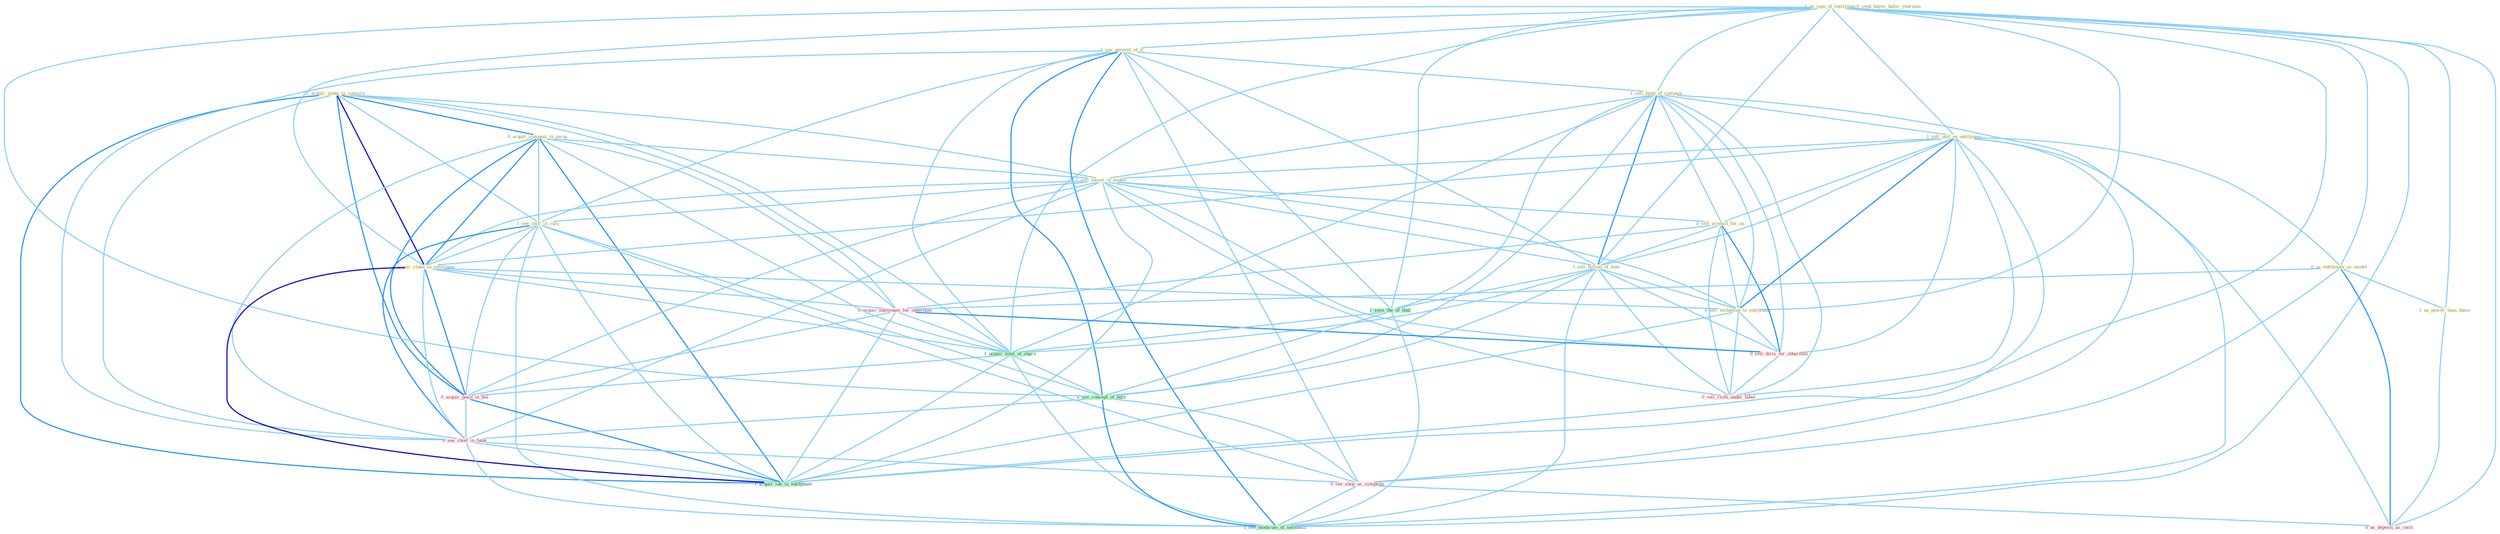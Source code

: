Graph G{ 
    node
    [shape=polygon,style=filled,width=.5,height=.06,color="#BDFCC9",fixedsize=true,fontsize=4,
    fontcolor="#2f4f4f"];
    {node
    [color="#ffffe0", fontcolor="#8b7d6b"] "1_acquir_stake_in_concern " "0_acquir_compani_in_swap " "1_us_logo_of_entitynam " "1_see_unravel_of_it " "0_seek_buyer_befor_yearnum " "1_sell_bond_of_compani " "1_sell_unit_as_entitynam " "1_sell_invest_in_maker " "0_sell_product_for_us " "1_sell_billion_of_note " "0_us_entitynam_as_model " "1_see_shift_in_valu " "1_us_power_than_those " "1_acquir_stake_in_entitynam " "0_sell_technolog_to_entitynam "}
{node [color="#fff0f5", fontcolor="#b22222"] "0_acquir_entitynam_for_othernum " "0_sell_divis_for_othernum " "0_sell_cloth_under_label " "0_acquir_posit_in_bid " "0_see_chief_in_futur " "0_see_shop_as_symptom " "0_us_deposit_as_cach "}
edge [color="#B0E2FF"];

	"1_acquir_stake_in_concern " -- "0_acquir_compani_in_swap " [w="2", color="#1e90ff" , len=0.8];
	"1_acquir_stake_in_concern " -- "1_sell_invest_in_maker " [w="1", color="#87cefa" ];
	"1_acquir_stake_in_concern " -- "1_see_shift_in_valu " [w="1", color="#87cefa" ];
	"1_acquir_stake_in_concern " -- "1_acquir_stake_in_entitynam " [w="3", color="#0000cd" , len=0.6];
	"1_acquir_stake_in_concern " -- "0_acquir_entitynam_for_othernum " [w="1", color="#87cefa" ];
	"1_acquir_stake_in_concern " -- "1_acquir_total_of_share " [w="1", color="#87cefa" ];
	"1_acquir_stake_in_concern " -- "0_acquir_posit_in_bid " [w="2", color="#1e90ff" , len=0.8];
	"1_acquir_stake_in_concern " -- "0_see_chief_in_futur " [w="1", color="#87cefa" ];
	"1_acquir_stake_in_concern " -- "1_acquir_lab_in_entitynam " [w="2", color="#1e90ff" , len=0.8];
	"0_acquir_compani_in_swap " -- "1_sell_invest_in_maker " [w="1", color="#87cefa" ];
	"0_acquir_compani_in_swap " -- "1_see_shift_in_valu " [w="1", color="#87cefa" ];
	"0_acquir_compani_in_swap " -- "1_acquir_stake_in_entitynam " [w="2", color="#1e90ff" , len=0.8];
	"0_acquir_compani_in_swap " -- "0_acquir_entitynam_for_othernum " [w="1", color="#87cefa" ];
	"0_acquir_compani_in_swap " -- "1_acquir_total_of_share " [w="1", color="#87cefa" ];
	"0_acquir_compani_in_swap " -- "0_acquir_posit_in_bid " [w="2", color="#1e90ff" , len=0.8];
	"0_acquir_compani_in_swap " -- "0_see_chief_in_futur " [w="1", color="#87cefa" ];
	"0_acquir_compani_in_swap " -- "1_acquir_lab_in_entitynam " [w="2", color="#1e90ff" , len=0.8];
	"1_us_logo_of_entitynam " -- "1_see_unravel_of_it " [w="1", color="#87cefa" ];
	"1_us_logo_of_entitynam " -- "1_sell_bond_of_compani " [w="1", color="#87cefa" ];
	"1_us_logo_of_entitynam " -- "1_sell_unit_as_entitynam " [w="1", color="#87cefa" ];
	"1_us_logo_of_entitynam " -- "1_sell_billion_of_note " [w="1", color="#87cefa" ];
	"1_us_logo_of_entitynam " -- "0_us_entitynam_as_model " [w="1", color="#87cefa" ];
	"1_us_logo_of_entitynam " -- "1_us_power_than_those " [w="1", color="#87cefa" ];
	"1_us_logo_of_entitynam " -- "1_acquir_stake_in_entitynam " [w="1", color="#87cefa" ];
	"1_us_logo_of_entitynam " -- "0_sell_technolog_to_entitynam " [w="1", color="#87cefa" ];
	"1_us_logo_of_entitynam " -- "1_seen_the_of_that " [w="1", color="#87cefa" ];
	"1_us_logo_of_entitynam " -- "1_acquir_total_of_share " [w="1", color="#87cefa" ];
	"1_us_logo_of_entitynam " -- "1_see_concept_of_both " [w="1", color="#87cefa" ];
	"1_us_logo_of_entitynam " -- "1_acquir_lab_in_entitynam " [w="1", color="#87cefa" ];
	"1_us_logo_of_entitynam " -- "0_us_deposit_as_cach " [w="1", color="#87cefa" ];
	"1_us_logo_of_entitynam " -- "1_see_modicum_of_normalci " [w="1", color="#87cefa" ];
	"1_see_unravel_of_it " -- "1_sell_bond_of_compani " [w="1", color="#87cefa" ];
	"1_see_unravel_of_it " -- "1_sell_billion_of_note " [w="1", color="#87cefa" ];
	"1_see_unravel_of_it " -- "1_see_shift_in_valu " [w="1", color="#87cefa" ];
	"1_see_unravel_of_it " -- "1_seen_the_of_that " [w="1", color="#87cefa" ];
	"1_see_unravel_of_it " -- "1_acquir_total_of_share " [w="1", color="#87cefa" ];
	"1_see_unravel_of_it " -- "1_see_concept_of_both " [w="2", color="#1e90ff" , len=0.8];
	"1_see_unravel_of_it " -- "0_see_chief_in_futur " [w="1", color="#87cefa" ];
	"1_see_unravel_of_it " -- "0_see_shop_as_symptom " [w="1", color="#87cefa" ];
	"1_see_unravel_of_it " -- "1_see_modicum_of_normalci " [w="2", color="#1e90ff" , len=0.8];
	"1_sell_bond_of_compani " -- "1_sell_unit_as_entitynam " [w="1", color="#87cefa" ];
	"1_sell_bond_of_compani " -- "1_sell_invest_in_maker " [w="1", color="#87cefa" ];
	"1_sell_bond_of_compani " -- "0_sell_product_for_us " [w="1", color="#87cefa" ];
	"1_sell_bond_of_compani " -- "1_sell_billion_of_note " [w="2", color="#1e90ff" , len=0.8];
	"1_sell_bond_of_compani " -- "0_sell_technolog_to_entitynam " [w="1", color="#87cefa" ];
	"1_sell_bond_of_compani " -- "1_seen_the_of_that " [w="1", color="#87cefa" ];
	"1_sell_bond_of_compani " -- "0_sell_divis_for_othernum " [w="1", color="#87cefa" ];
	"1_sell_bond_of_compani " -- "1_acquir_total_of_share " [w="1", color="#87cefa" ];
	"1_sell_bond_of_compani " -- "0_sell_cloth_under_label " [w="1", color="#87cefa" ];
	"1_sell_bond_of_compani " -- "1_see_concept_of_both " [w="1", color="#87cefa" ];
	"1_sell_bond_of_compani " -- "1_see_modicum_of_normalci " [w="1", color="#87cefa" ];
	"1_sell_unit_as_entitynam " -- "1_sell_invest_in_maker " [w="1", color="#87cefa" ];
	"1_sell_unit_as_entitynam " -- "0_sell_product_for_us " [w="1", color="#87cefa" ];
	"1_sell_unit_as_entitynam " -- "1_sell_billion_of_note " [w="1", color="#87cefa" ];
	"1_sell_unit_as_entitynam " -- "0_us_entitynam_as_model " [w="1", color="#87cefa" ];
	"1_sell_unit_as_entitynam " -- "1_acquir_stake_in_entitynam " [w="1", color="#87cefa" ];
	"1_sell_unit_as_entitynam " -- "0_sell_technolog_to_entitynam " [w="2", color="#1e90ff" , len=0.8];
	"1_sell_unit_as_entitynam " -- "0_sell_divis_for_othernum " [w="1", color="#87cefa" ];
	"1_sell_unit_as_entitynam " -- "0_sell_cloth_under_label " [w="1", color="#87cefa" ];
	"1_sell_unit_as_entitynam " -- "0_see_shop_as_symptom " [w="1", color="#87cefa" ];
	"1_sell_unit_as_entitynam " -- "1_acquir_lab_in_entitynam " [w="1", color="#87cefa" ];
	"1_sell_unit_as_entitynam " -- "0_us_deposit_as_cach " [w="1", color="#87cefa" ];
	"1_sell_invest_in_maker " -- "0_sell_product_for_us " [w="1", color="#87cefa" ];
	"1_sell_invest_in_maker " -- "1_sell_billion_of_note " [w="1", color="#87cefa" ];
	"1_sell_invest_in_maker " -- "1_see_shift_in_valu " [w="1", color="#87cefa" ];
	"1_sell_invest_in_maker " -- "1_acquir_stake_in_entitynam " [w="1", color="#87cefa" ];
	"1_sell_invest_in_maker " -- "0_sell_technolog_to_entitynam " [w="1", color="#87cefa" ];
	"1_sell_invest_in_maker " -- "0_sell_divis_for_othernum " [w="1", color="#87cefa" ];
	"1_sell_invest_in_maker " -- "0_sell_cloth_under_label " [w="1", color="#87cefa" ];
	"1_sell_invest_in_maker " -- "0_acquir_posit_in_bid " [w="1", color="#87cefa" ];
	"1_sell_invest_in_maker " -- "0_see_chief_in_futur " [w="1", color="#87cefa" ];
	"1_sell_invest_in_maker " -- "1_acquir_lab_in_entitynam " [w="1", color="#87cefa" ];
	"0_sell_product_for_us " -- "1_sell_billion_of_note " [w="1", color="#87cefa" ];
	"0_sell_product_for_us " -- "0_sell_technolog_to_entitynam " [w="1", color="#87cefa" ];
	"0_sell_product_for_us " -- "0_acquir_entitynam_for_othernum " [w="1", color="#87cefa" ];
	"0_sell_product_for_us " -- "0_sell_divis_for_othernum " [w="2", color="#1e90ff" , len=0.8];
	"0_sell_product_for_us " -- "0_sell_cloth_under_label " [w="1", color="#87cefa" ];
	"1_sell_billion_of_note " -- "0_sell_technolog_to_entitynam " [w="1", color="#87cefa" ];
	"1_sell_billion_of_note " -- "1_seen_the_of_that " [w="1", color="#87cefa" ];
	"1_sell_billion_of_note " -- "0_sell_divis_for_othernum " [w="1", color="#87cefa" ];
	"1_sell_billion_of_note " -- "1_acquir_total_of_share " [w="1", color="#87cefa" ];
	"1_sell_billion_of_note " -- "0_sell_cloth_under_label " [w="1", color="#87cefa" ];
	"1_sell_billion_of_note " -- "1_see_concept_of_both " [w="1", color="#87cefa" ];
	"1_sell_billion_of_note " -- "1_see_modicum_of_normalci " [w="1", color="#87cefa" ];
	"0_us_entitynam_as_model " -- "1_us_power_than_those " [w="1", color="#87cefa" ];
	"0_us_entitynam_as_model " -- "0_acquir_entitynam_for_othernum " [w="1", color="#87cefa" ];
	"0_us_entitynam_as_model " -- "0_see_shop_as_symptom " [w="1", color="#87cefa" ];
	"0_us_entitynam_as_model " -- "0_us_deposit_as_cach " [w="2", color="#1e90ff" , len=0.8];
	"1_see_shift_in_valu " -- "1_acquir_stake_in_entitynam " [w="1", color="#87cefa" ];
	"1_see_shift_in_valu " -- "0_acquir_posit_in_bid " [w="1", color="#87cefa" ];
	"1_see_shift_in_valu " -- "1_see_concept_of_both " [w="1", color="#87cefa" ];
	"1_see_shift_in_valu " -- "0_see_chief_in_futur " [w="2", color="#1e90ff" , len=0.8];
	"1_see_shift_in_valu " -- "0_see_shop_as_symptom " [w="1", color="#87cefa" ];
	"1_see_shift_in_valu " -- "1_acquir_lab_in_entitynam " [w="1", color="#87cefa" ];
	"1_see_shift_in_valu " -- "1_see_modicum_of_normalci " [w="1", color="#87cefa" ];
	"1_us_power_than_those " -- "0_us_deposit_as_cach " [w="1", color="#87cefa" ];
	"1_acquir_stake_in_entitynam " -- "0_sell_technolog_to_entitynam " [w="1", color="#87cefa" ];
	"1_acquir_stake_in_entitynam " -- "0_acquir_entitynam_for_othernum " [w="1", color="#87cefa" ];
	"1_acquir_stake_in_entitynam " -- "1_acquir_total_of_share " [w="1", color="#87cefa" ];
	"1_acquir_stake_in_entitynam " -- "0_acquir_posit_in_bid " [w="2", color="#1e90ff" , len=0.8];
	"1_acquir_stake_in_entitynam " -- "0_see_chief_in_futur " [w="1", color="#87cefa" ];
	"1_acquir_stake_in_entitynam " -- "1_acquir_lab_in_entitynam " [w="3", color="#0000cd" , len=0.6];
	"0_sell_technolog_to_entitynam " -- "0_sell_divis_for_othernum " [w="1", color="#87cefa" ];
	"0_sell_technolog_to_entitynam " -- "0_sell_cloth_under_label " [w="1", color="#87cefa" ];
	"0_sell_technolog_to_entitynam " -- "1_acquir_lab_in_entitynam " [w="1", color="#87cefa" ];
	"0_acquir_entitynam_for_othernum " -- "0_sell_divis_for_othernum " [w="2", color="#1e90ff" , len=0.8];
	"0_acquir_entitynam_for_othernum " -- "1_acquir_total_of_share " [w="1", color="#87cefa" ];
	"0_acquir_entitynam_for_othernum " -- "0_acquir_posit_in_bid " [w="1", color="#87cefa" ];
	"0_acquir_entitynam_for_othernum " -- "1_acquir_lab_in_entitynam " [w="1", color="#87cefa" ];
	"1_seen_the_of_that " -- "1_acquir_total_of_share " [w="1", color="#87cefa" ];
	"1_seen_the_of_that " -- "1_see_concept_of_both " [w="1", color="#87cefa" ];
	"1_seen_the_of_that " -- "1_see_modicum_of_normalci " [w="1", color="#87cefa" ];
	"0_sell_divis_for_othernum " -- "0_sell_cloth_under_label " [w="1", color="#87cefa" ];
	"1_acquir_total_of_share " -- "0_acquir_posit_in_bid " [w="1", color="#87cefa" ];
	"1_acquir_total_of_share " -- "1_see_concept_of_both " [w="1", color="#87cefa" ];
	"1_acquir_total_of_share " -- "1_acquir_lab_in_entitynam " [w="1", color="#87cefa" ];
	"1_acquir_total_of_share " -- "1_see_modicum_of_normalci " [w="1", color="#87cefa" ];
	"0_acquir_posit_in_bid " -- "0_see_chief_in_futur " [w="1", color="#87cefa" ];
	"0_acquir_posit_in_bid " -- "1_acquir_lab_in_entitynam " [w="2", color="#1e90ff" , len=0.8];
	"1_see_concept_of_both " -- "0_see_chief_in_futur " [w="1", color="#87cefa" ];
	"1_see_concept_of_both " -- "0_see_shop_as_symptom " [w="1", color="#87cefa" ];
	"1_see_concept_of_both " -- "1_see_modicum_of_normalci " [w="2", color="#1e90ff" , len=0.8];
	"0_see_chief_in_futur " -- "0_see_shop_as_symptom " [w="1", color="#87cefa" ];
	"0_see_chief_in_futur " -- "1_acquir_lab_in_entitynam " [w="1", color="#87cefa" ];
	"0_see_chief_in_futur " -- "1_see_modicum_of_normalci " [w="1", color="#87cefa" ];
	"0_see_shop_as_symptom " -- "0_us_deposit_as_cach " [w="1", color="#87cefa" ];
	"0_see_shop_as_symptom " -- "1_see_modicum_of_normalci " [w="1", color="#87cefa" ];
}